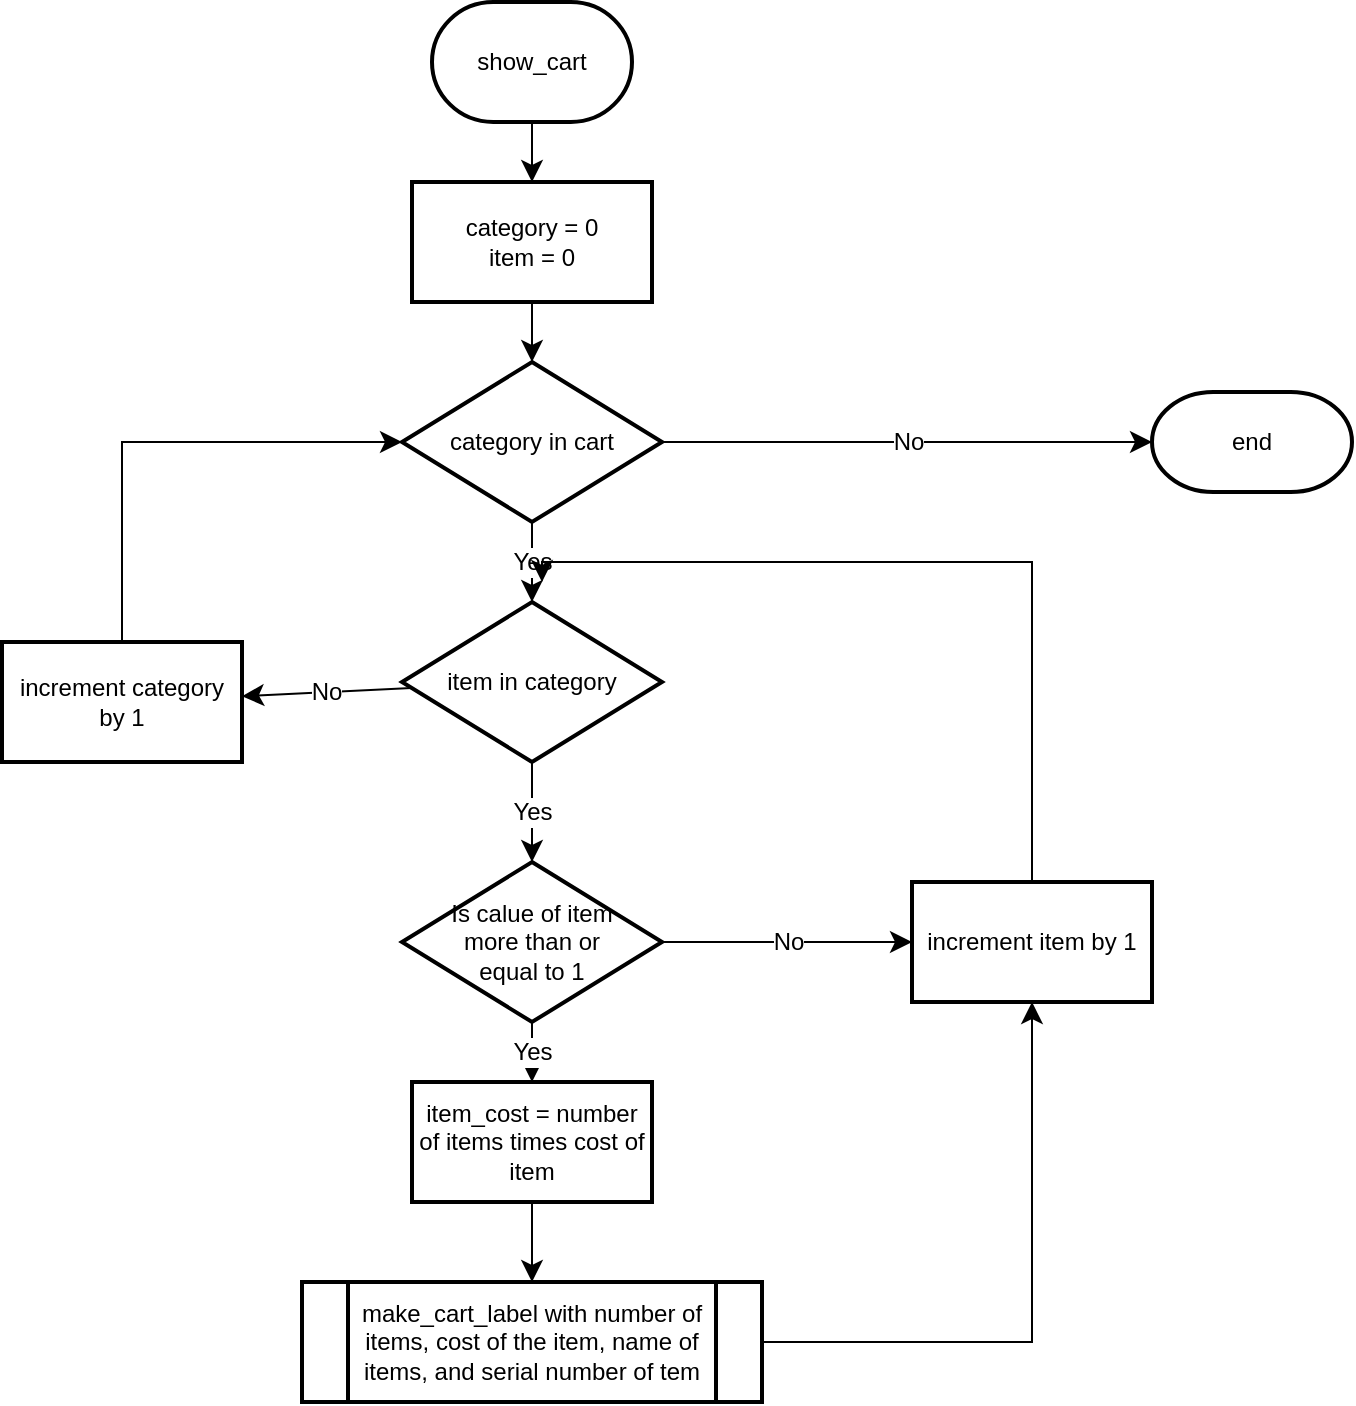 <mxfile version="24.7.4">
  <diagram id="C5RBs43oDa-KdzZeNtuy" name="Page-1">
    <mxGraphModel dx="1500" dy="2065" grid="1" gridSize="10" guides="1" tooltips="1" connect="1" arrows="1" fold="1" page="1" pageScale="1" pageWidth="827" pageHeight="1169" math="0" shadow="0">
      <root>
        <mxCell id="WIyWlLk6GJQsqaUBKTNV-0" />
        <mxCell id="WIyWlLk6GJQsqaUBKTNV-1" parent="WIyWlLk6GJQsqaUBKTNV-0" />
        <mxCell id="GYrTgnVPAxJ4ua4QoY2m-9" value="" style="edgeStyle=none;curved=1;rounded=0;orthogonalLoop=1;jettySize=auto;html=1;fontSize=12;startSize=8;endSize=8;entryX=0.5;entryY=0;entryDx=0;entryDy=0;" edge="1" parent="WIyWlLk6GJQsqaUBKTNV-1" source="GYrTgnVPAxJ4ua4QoY2m-3" target="GYrTgnVPAxJ4ua4QoY2m-32">
          <mxGeometry relative="1" as="geometry" />
        </mxCell>
        <mxCell id="GYrTgnVPAxJ4ua4QoY2m-3" value="show_cart" style="strokeWidth=2;html=1;shape=mxgraph.flowchart.terminator;whiteSpace=wrap;" vertex="1" parent="WIyWlLk6GJQsqaUBKTNV-1">
          <mxGeometry x="345" y="-10" width="100" height="60" as="geometry" />
        </mxCell>
        <mxCell id="GYrTgnVPAxJ4ua4QoY2m-4" value="end" style="strokeWidth=2;html=1;shape=mxgraph.flowchart.terminator;whiteSpace=wrap;" vertex="1" parent="WIyWlLk6GJQsqaUBKTNV-1">
          <mxGeometry x="705" y="185" width="100" height="50" as="geometry" />
        </mxCell>
        <mxCell id="GYrTgnVPAxJ4ua4QoY2m-13" value="Yes" style="edgeStyle=none;curved=1;rounded=0;orthogonalLoop=1;jettySize=auto;html=1;fontSize=12;startSize=8;endSize=8;" edge="1" parent="WIyWlLk6GJQsqaUBKTNV-1" source="GYrTgnVPAxJ4ua4QoY2m-8" target="GYrTgnVPAxJ4ua4QoY2m-12">
          <mxGeometry relative="1" as="geometry" />
        </mxCell>
        <mxCell id="GYrTgnVPAxJ4ua4QoY2m-31" value="No" style="edgeStyle=none;curved=1;rounded=0;orthogonalLoop=1;jettySize=auto;html=1;fontSize=12;startSize=8;endSize=8;" edge="1" parent="WIyWlLk6GJQsqaUBKTNV-1" source="GYrTgnVPAxJ4ua4QoY2m-8" target="GYrTgnVPAxJ4ua4QoY2m-4">
          <mxGeometry relative="1" as="geometry" />
        </mxCell>
        <mxCell id="GYrTgnVPAxJ4ua4QoY2m-8" value="category in cart" style="rhombus;whiteSpace=wrap;html=1;strokeWidth=2;" vertex="1" parent="WIyWlLk6GJQsqaUBKTNV-1">
          <mxGeometry x="330" y="170" width="130" height="80" as="geometry" />
        </mxCell>
        <mxCell id="GYrTgnVPAxJ4ua4QoY2m-16" value="Yes" style="edgeStyle=none;curved=1;rounded=0;orthogonalLoop=1;jettySize=auto;html=1;fontSize=12;startSize=8;endSize=8;" edge="1" parent="WIyWlLk6GJQsqaUBKTNV-1" source="GYrTgnVPAxJ4ua4QoY2m-12" target="GYrTgnVPAxJ4ua4QoY2m-15">
          <mxGeometry relative="1" as="geometry" />
        </mxCell>
        <mxCell id="GYrTgnVPAxJ4ua4QoY2m-29" value="No" style="edgeStyle=none;curved=1;rounded=0;orthogonalLoop=1;jettySize=auto;html=1;fontSize=12;startSize=8;endSize=8;" edge="1" parent="WIyWlLk6GJQsqaUBKTNV-1" source="GYrTgnVPAxJ4ua4QoY2m-12" target="GYrTgnVPAxJ4ua4QoY2m-28">
          <mxGeometry relative="1" as="geometry" />
        </mxCell>
        <mxCell id="GYrTgnVPAxJ4ua4QoY2m-12" value="item in category" style="rhombus;whiteSpace=wrap;html=1;strokeWidth=2;" vertex="1" parent="WIyWlLk6GJQsqaUBKTNV-1">
          <mxGeometry x="330" y="290" width="130" height="80" as="geometry" />
        </mxCell>
        <mxCell id="GYrTgnVPAxJ4ua4QoY2m-19" value="Yes" style="edgeStyle=none;curved=1;rounded=0;orthogonalLoop=1;jettySize=auto;html=1;fontSize=12;startSize=8;endSize=8;" edge="1" parent="WIyWlLk6GJQsqaUBKTNV-1" source="GYrTgnVPAxJ4ua4QoY2m-15" target="GYrTgnVPAxJ4ua4QoY2m-18">
          <mxGeometry relative="1" as="geometry" />
        </mxCell>
        <mxCell id="GYrTgnVPAxJ4ua4QoY2m-25" value="&lt;div&gt;No&lt;/div&gt;" style="edgeStyle=none;curved=1;rounded=0;orthogonalLoop=1;jettySize=auto;html=1;fontSize=12;startSize=8;endSize=8;" edge="1" parent="WIyWlLk6GJQsqaUBKTNV-1" source="GYrTgnVPAxJ4ua4QoY2m-15" target="GYrTgnVPAxJ4ua4QoY2m-24">
          <mxGeometry relative="1" as="geometry" />
        </mxCell>
        <mxCell id="GYrTgnVPAxJ4ua4QoY2m-15" value="&lt;div&gt;Is calue of item &lt;br&gt;&lt;/div&gt;&lt;div&gt;more than or&lt;/div&gt;&lt;div&gt;equal to 1&lt;br&gt;&lt;/div&gt;" style="rhombus;whiteSpace=wrap;html=1;strokeWidth=2;" vertex="1" parent="WIyWlLk6GJQsqaUBKTNV-1">
          <mxGeometry x="330" y="420" width="130" height="80" as="geometry" />
        </mxCell>
        <mxCell id="GYrTgnVPAxJ4ua4QoY2m-21" value="" style="edgeStyle=none;curved=1;rounded=0;orthogonalLoop=1;jettySize=auto;html=1;fontSize=12;startSize=8;endSize=8;" edge="1" parent="WIyWlLk6GJQsqaUBKTNV-1" source="GYrTgnVPAxJ4ua4QoY2m-18" target="GYrTgnVPAxJ4ua4QoY2m-20">
          <mxGeometry relative="1" as="geometry" />
        </mxCell>
        <mxCell id="GYrTgnVPAxJ4ua4QoY2m-18" value="item_cost = number of items times cost of item" style="whiteSpace=wrap;html=1;strokeWidth=2;" vertex="1" parent="WIyWlLk6GJQsqaUBKTNV-1">
          <mxGeometry x="335" y="530" width="120" height="60" as="geometry" />
        </mxCell>
        <mxCell id="GYrTgnVPAxJ4ua4QoY2m-22" style="edgeStyle=orthogonalEdgeStyle;rounded=0;orthogonalLoop=1;jettySize=auto;html=1;fontSize=12;startSize=8;endSize=8;entryX=0.5;entryY=1;entryDx=0;entryDy=0;" edge="1" parent="WIyWlLk6GJQsqaUBKTNV-1" source="GYrTgnVPAxJ4ua4QoY2m-20" target="GYrTgnVPAxJ4ua4QoY2m-24">
          <mxGeometry relative="1" as="geometry">
            <mxPoint x="840" y="520" as="targetPoint" />
          </mxGeometry>
        </mxCell>
        <mxCell id="GYrTgnVPAxJ4ua4QoY2m-20" value="&lt;div&gt;make_cart_label with number of items, cost of the item, name of items, and serial number of tem&lt;br&gt;&lt;/div&gt;" style="shape=process;whiteSpace=wrap;html=1;backgroundOutline=1;strokeWidth=2;" vertex="1" parent="WIyWlLk6GJQsqaUBKTNV-1">
          <mxGeometry x="280" y="630" width="230" height="60" as="geometry" />
        </mxCell>
        <mxCell id="GYrTgnVPAxJ4ua4QoY2m-26" style="edgeStyle=orthogonalEdgeStyle;rounded=0;orthogonalLoop=1;jettySize=auto;html=1;fontSize=12;startSize=8;endSize=8;" edge="1" parent="WIyWlLk6GJQsqaUBKTNV-1" source="GYrTgnVPAxJ4ua4QoY2m-24">
          <mxGeometry relative="1" as="geometry">
            <mxPoint x="400" y="280" as="targetPoint" />
            <Array as="points">
              <mxPoint x="645" y="270" />
            </Array>
          </mxGeometry>
        </mxCell>
        <mxCell id="GYrTgnVPAxJ4ua4QoY2m-24" value="increment item by 1" style="whiteSpace=wrap;html=1;strokeWidth=2;" vertex="1" parent="WIyWlLk6GJQsqaUBKTNV-1">
          <mxGeometry x="585" y="430" width="120" height="60" as="geometry" />
        </mxCell>
        <mxCell id="GYrTgnVPAxJ4ua4QoY2m-30" style="edgeStyle=orthogonalEdgeStyle;rounded=0;orthogonalLoop=1;jettySize=auto;html=1;entryX=0;entryY=0.5;entryDx=0;entryDy=0;fontSize=12;startSize=8;endSize=8;" edge="1" parent="WIyWlLk6GJQsqaUBKTNV-1" source="GYrTgnVPAxJ4ua4QoY2m-28" target="GYrTgnVPAxJ4ua4QoY2m-8">
          <mxGeometry relative="1" as="geometry">
            <Array as="points">
              <mxPoint x="190" y="210" />
            </Array>
          </mxGeometry>
        </mxCell>
        <mxCell id="GYrTgnVPAxJ4ua4QoY2m-28" value="&lt;div&gt;increment category &lt;br&gt;&lt;/div&gt;&lt;div&gt;by 1&lt;br&gt;&lt;/div&gt;" style="whiteSpace=wrap;html=1;strokeWidth=2;" vertex="1" parent="WIyWlLk6GJQsqaUBKTNV-1">
          <mxGeometry x="130" y="310" width="120" height="60" as="geometry" />
        </mxCell>
        <mxCell id="GYrTgnVPAxJ4ua4QoY2m-35" style="edgeStyle=none;curved=1;rounded=0;orthogonalLoop=1;jettySize=auto;html=1;exitX=0.5;exitY=1;exitDx=0;exitDy=0;entryX=0.5;entryY=0;entryDx=0;entryDy=0;fontSize=12;startSize=8;endSize=8;" edge="1" parent="WIyWlLk6GJQsqaUBKTNV-1" source="GYrTgnVPAxJ4ua4QoY2m-32" target="GYrTgnVPAxJ4ua4QoY2m-8">
          <mxGeometry relative="1" as="geometry" />
        </mxCell>
        <mxCell id="GYrTgnVPAxJ4ua4QoY2m-32" value="&lt;div&gt;category = 0&lt;/div&gt;&lt;div&gt;item = 0&lt;br&gt;&lt;/div&gt;" style="whiteSpace=wrap;html=1;strokeWidth=2;" vertex="1" parent="WIyWlLk6GJQsqaUBKTNV-1">
          <mxGeometry x="335" y="80" width="120" height="60" as="geometry" />
        </mxCell>
      </root>
    </mxGraphModel>
  </diagram>
</mxfile>
